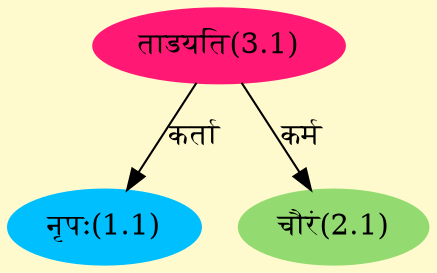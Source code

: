 digraph G{
rankdir=BT;
 compound=true;
 bgcolor="lemonchiffon1";
Node1_1 [style=filled, color="#00BFFF" label = "नृपः(1.1)"]
Node3_1 [style=filled, color="#FF1975" label = "ताडयति(3.1)"]
Node2_1 [style=filled, color="#93DB70" label = "चौरं(2.1)"]
/* Start of Relations section */

Node1_1 -> Node3_1 [  label="कर्ता"  dir="back" ]
Node2_1 -> Node3_1 [  label="कर्म"  dir="back" ]
}
